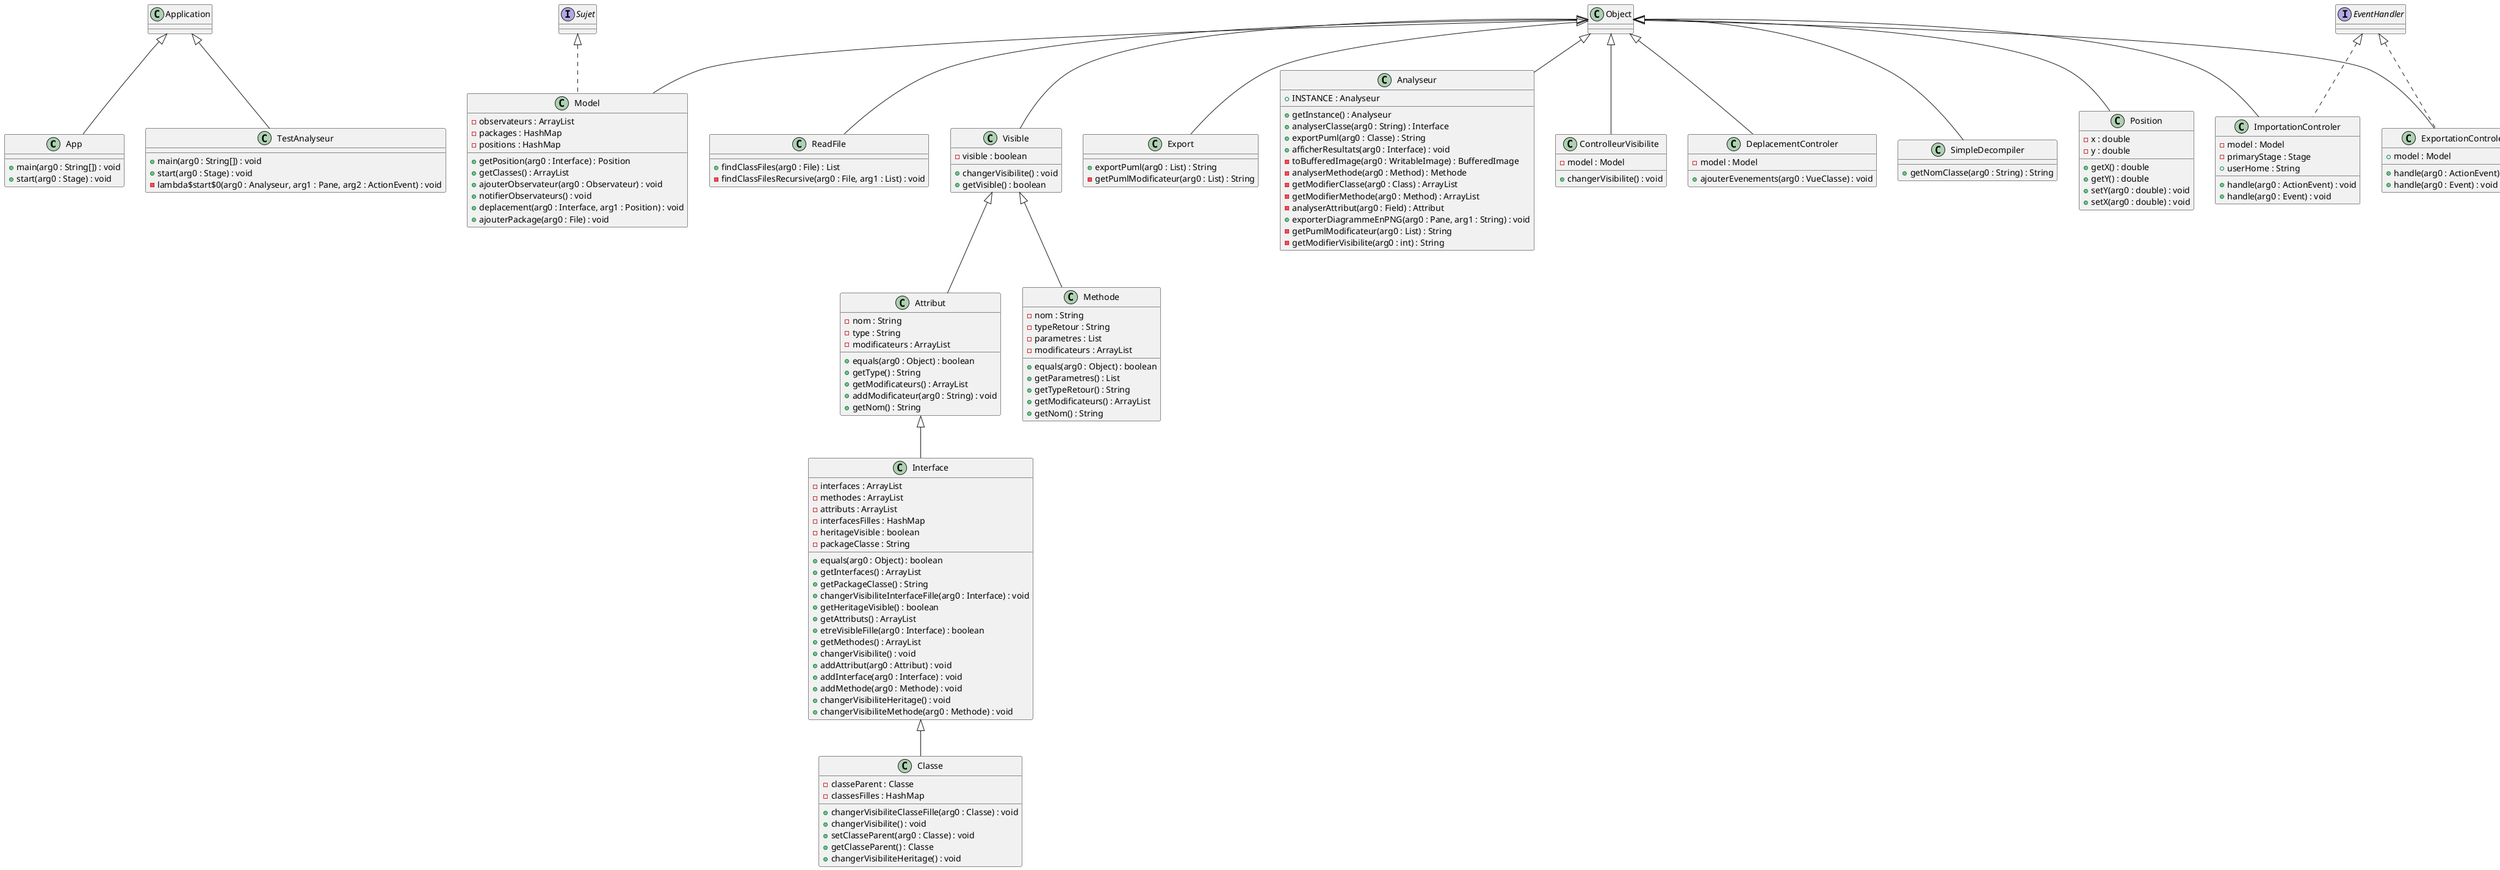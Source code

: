 @startuml
class App {
    + main(arg0 : String[]) : void
    + start(arg0 : Stage) : void
}
Application <|-- App
class TestAnalyseur {
    + main(arg0 : String[]) : void
    + start(arg0 : Stage) : void
    - lambda$start$0(arg0 : Analyseur, arg1 : Pane, arg2 : ActionEvent) : void
}
Application <|-- TestAnalyseur
class Model {
    - observateurs : ArrayList
    - packages : HashMap
    - positions : HashMap
    + getPosition(arg0 : Interface) : Position
    + getClasses() : ArrayList
    + ajouterObservateur(arg0 : Observateur) : void
    + notifierObservateurs() : void
    + deplacement(arg0 : Interface, arg1 : Position) : void
    + ajouterPackage(arg0 : File) : void
}
Object <|-- Model
interface Sujet {
}
Sujet <|.. Model
class Position {
    - x : double
    - y : double
    + getX() : double
    + getY() : double
    + setY(arg0 : double) : void
    + setX(arg0 : double) : void
}
Object <|-- Position
class ReadFile {
    + findClassFiles(arg0 : File) : List
    - findClassFilesRecursive(arg0 : File, arg1 : List) : void
}
Object <|-- ReadFile
class Attribut {
    - nom : String
    - type : String
    - modificateurs : ArrayList
    + equals(arg0 : Object) : boolean
    + getType() : String
    + getModificateurs() : ArrayList
    + addModificateur(arg0 : String) : void
    + getNom() : String
}
Visible <|-- Attribut
class Classe {
    - classeParent : Classe
    - classesFilles : HashMap
    + changerVisibiliteClasseFille(arg0 : Classe) : void
    + changerVisibilite() : void
    + setClasseParent(arg0 : Classe) : void
    + getClasseParent() : Classe
    + changerVisibiliteHeritage() : void
}
Interface <|-- Classe
class Export {
    + exportPuml(arg0 : List) : String
    - getPumlModificateur(arg0 : List) : String
}
Object <|-- Export
class Interface {
    - interfaces : ArrayList
    - methodes : ArrayList
    - attributs : ArrayList
    - interfacesFilles : HashMap
    - heritageVisible : boolean
    - packageClasse : String
    + equals(arg0 : Object) : boolean
    + getInterfaces() : ArrayList
    + getPackageClasse() : String
    + changerVisibiliteInterfaceFille(arg0 : Interface) : void
    + getHeritageVisible() : boolean
    + getAttributs() : ArrayList
    + etreVisibleFille(arg0 : Interface) : boolean
    + getMethodes() : ArrayList
    + changerVisibilite() : void
    + addAttribut(arg0 : Attribut) : void
    + addInterface(arg0 : Interface) : void
    + addMethode(arg0 : Methode) : void
    + changerVisibiliteHeritage() : void
    + changerVisibiliteMethode(arg0 : Methode) : void
}
Attribut <|-- Interface
class Methode {
    - nom : String
    - typeRetour : String
    - parametres : List
    - modificateurs : ArrayList
    + equals(arg0 : Object) : boolean
    + getParametres() : List
    + getTypeRetour() : String
    + getModificateurs() : ArrayList
    + getNom() : String
}
Visible <|-- Methode
class Visible {
    - visible : boolean
    + changerVisibilite() : void
    + getVisible() : boolean
}
Object <|-- Visible
class Analyseur {
    + INSTANCE : Analyseur
    + getInstance() : Analyseur
    + analyserClasse(arg0 : String) : Interface
    + exportPuml(arg0 : Classe) : String
    + afficherResultats(arg0 : Interface) : void
    - toBufferedImage(arg0 : WritableImage) : BufferedImage
    - analyserMethode(arg0 : Method) : Methode
    - getModifierClasse(arg0 : Class) : ArrayList
    - getModifierMethode(arg0 : Method) : ArrayList
    - analyserAttribut(arg0 : Field) : Attribut
    + exporterDiagrammeEnPNG(arg0 : Pane, arg1 : String) : void
    - getPumlModificateur(arg0 : List) : String
    - getModifierVisibilite(arg0 : int) : String
}
Object <|-- Analyseur
class VueClasse {
    - classe : Interface
    - getModificateurClasse(arg0 : ArrayList, arg1 : Label) : DecorateurLabel
    - getModificateur(arg0 : ArrayList, arg1 : Label) : DecorateurLabel
    + getClasse() : Interface
}
StackPane <|-- VueClasse
class VuePrincipale {
    - vues : HashMap
    + actualiser(arg0 : Sujet) : void
}
StackPane <|-- VuePrincipale
interface Observateur {
}
Observateur <|.. VuePrincipale
class ControlleurVisibilite {
    - model : Model
    + changerVisibilite() : void
}
Object <|-- ControlleurVisibilite
class DeplacementControler {
    - model : Model
    + ajouterEvenements(arg0 : VueClasse) : void
}
Object <|-- DeplacementControler
class ExportationControler {
    + model : Model
    + handle(arg0 : ActionEvent) : void
    + handle(arg0 : Event) : void
}
Object <|-- ExportationControler
interface EventHandler {
}
EventHandler <|.. ExportationControler
class ImportationControler {
    - model : Model
    - primaryStage : Stage
    + userHome : String
    + handle(arg0 : ActionEvent) : void
    + handle(arg0 : Event) : void
}
Object <|-- ImportationControler
interface EventHandler {
}
EventHandler <|.. ImportationControler
class AbstractDecorateur {
}
DecorateurLabel <|-- AbstractDecorateur
class DecorateurLabel {
    + getLabelWidth() : double
    + getLabelHeight() : double
}
Label <|-- DecorateurLabel
class InterfaceDecorateur {
}
DecorateurLabel <|-- InterfaceDecorateur
class ItaliqueDecorateur {
}
DecorateurLabel <|-- ItaliqueDecorateur
class PrivateDecorateur {
}
DecorateurLabel <|-- PrivateDecorateur
class ProtectedDecorateur {
}
DecorateurLabel <|-- ProtectedDecorateur
class PublicDecorateur {
}
DecorateurLabel <|-- PublicDecorateur
class SoulignementDecorateur {
}
DecorateurLabel <|-- SoulignementDecorateur
class LoaderExterne {
    + loader : LoaderExterne
    + getInstance() : LoaderExterne
    + loadClassFromFile(arg0 : String) : Class
    - readFileAsBytes(arg0 : File) : byte[]
}
ClassLoader <|-- LoaderExterne
class SimpleDecompiler {
    + getNomClasse(arg0 : String) : String
}
Object <|-- SimpleDecompiler
@enduml
